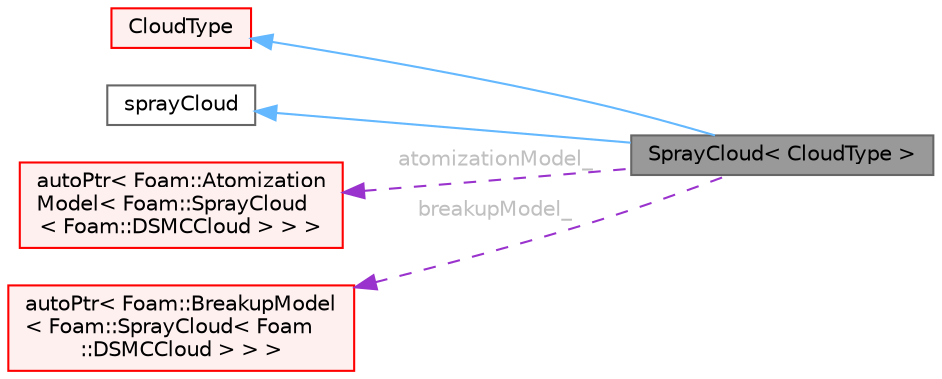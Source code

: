 digraph "SprayCloud&lt; CloudType &gt;"
{
 // LATEX_PDF_SIZE
  bgcolor="transparent";
  edge [fontname=Helvetica,fontsize=10,labelfontname=Helvetica,labelfontsize=10];
  node [fontname=Helvetica,fontsize=10,shape=box,height=0.2,width=0.4];
  rankdir="LR";
  Node1 [id="Node000001",label="SprayCloud\< CloudType \>",height=0.2,width=0.4,color="gray40", fillcolor="grey60", style="filled", fontcolor="black",tooltip="Templated base class for spray cloud."];
  Node2 -> Node1 [id="edge1_Node000001_Node000002",dir="back",color="steelblue1",style="solid",tooltip=" "];
  Node2 [id="Node000002",label="CloudType",height=0.2,width=0.4,color="red", fillcolor="#FFF0F0", style="filled",URL="$classFoam_1_1DSMCCloud.html",tooltip="Templated base class for dsmc cloud."];
  Node24 -> Node1 [id="edge2_Node000001_Node000024",dir="back",color="steelblue1",style="solid",tooltip=" "];
  Node24 [id="Node000024",label="sprayCloud",height=0.2,width=0.4,color="gray40", fillcolor="white", style="filled",URL="$classFoam_1_1sprayCloud.html",tooltip="Virtual abstract base class for templated SprayCloud."];
  Node25 -> Node1 [id="edge3_Node000001_Node000025",dir="back",color="darkorchid3",style="dashed",tooltip=" ",label=" atomizationModel_",fontcolor="grey" ];
  Node25 [id="Node000025",label="autoPtr\< Foam::Atomization\lModel\< Foam::SprayCloud\l\< Foam::DSMCCloud \> \> \>",height=0.2,width=0.4,color="red", fillcolor="#FFF0F0", style="filled",URL="$classFoam_1_1autoPtr.html",tooltip=" "];
  Node27 -> Node1 [id="edge4_Node000001_Node000027",dir="back",color="darkorchid3",style="dashed",tooltip=" ",label=" breakupModel_",fontcolor="grey" ];
  Node27 [id="Node000027",label="autoPtr\< Foam::BreakupModel\l\< Foam::SprayCloud\< Foam\l::DSMCCloud \> \> \>",height=0.2,width=0.4,color="red", fillcolor="#FFF0F0", style="filled",URL="$classFoam_1_1autoPtr.html",tooltip=" "];
}
